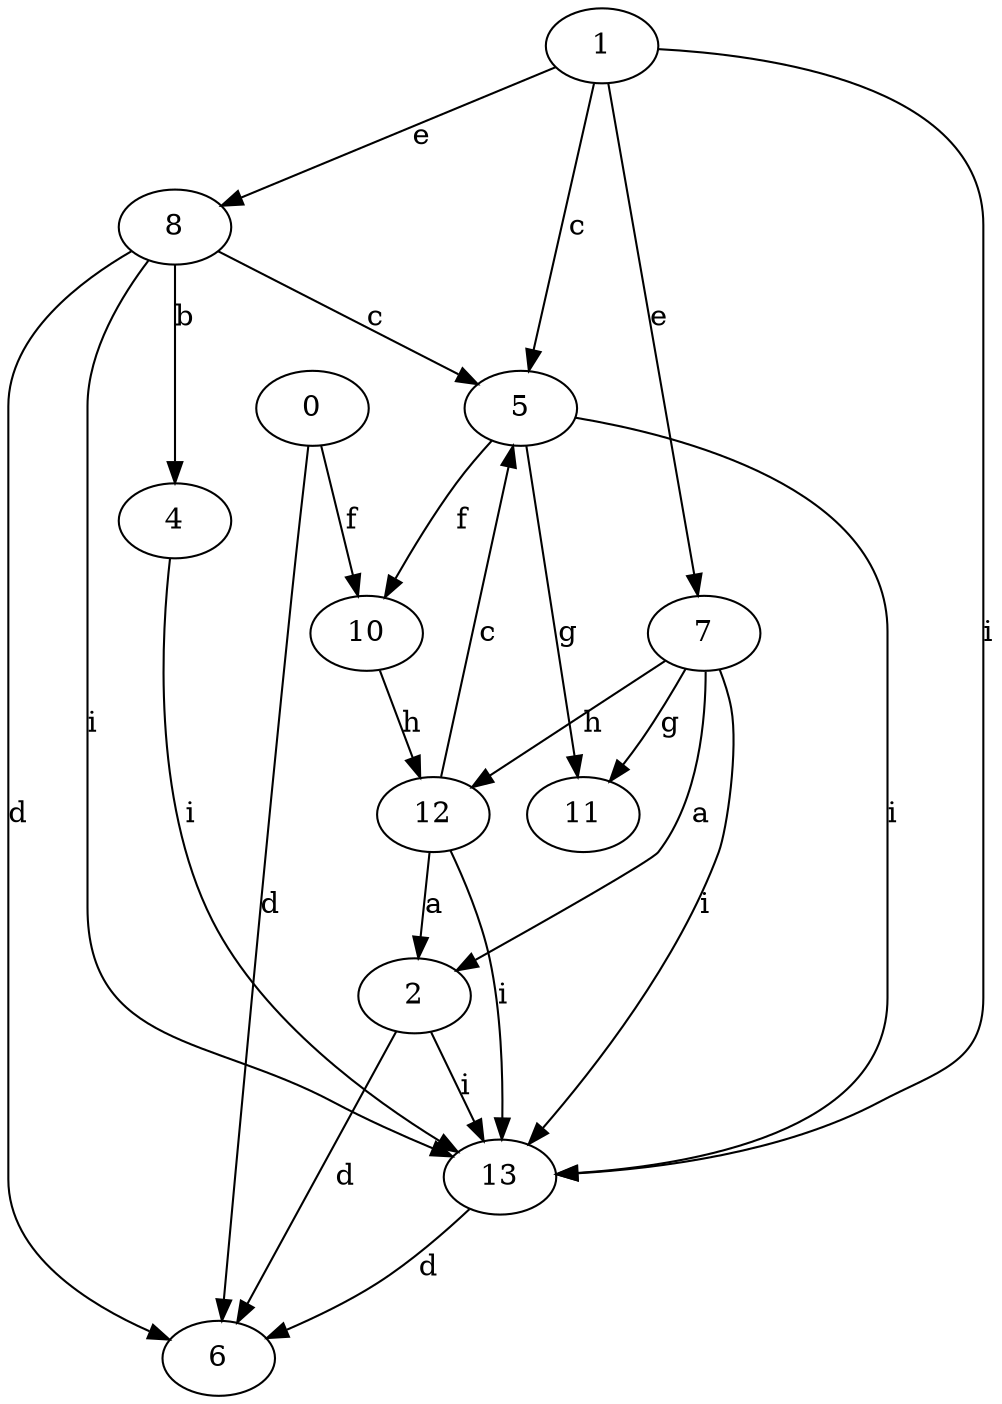 strict digraph  {
1;
2;
4;
5;
6;
7;
8;
0;
10;
11;
12;
13;
1 -> 5  [label=c];
1 -> 7  [label=e];
1 -> 8  [label=e];
1 -> 13  [label=i];
2 -> 6  [label=d];
2 -> 13  [label=i];
4 -> 13  [label=i];
5 -> 10  [label=f];
5 -> 11  [label=g];
5 -> 13  [label=i];
7 -> 2  [label=a];
7 -> 11  [label=g];
7 -> 12  [label=h];
7 -> 13  [label=i];
8 -> 4  [label=b];
8 -> 5  [label=c];
8 -> 6  [label=d];
8 -> 13  [label=i];
0 -> 6  [label=d];
0 -> 10  [label=f];
10 -> 12  [label=h];
12 -> 2  [label=a];
12 -> 5  [label=c];
12 -> 13  [label=i];
13 -> 6  [label=d];
}
